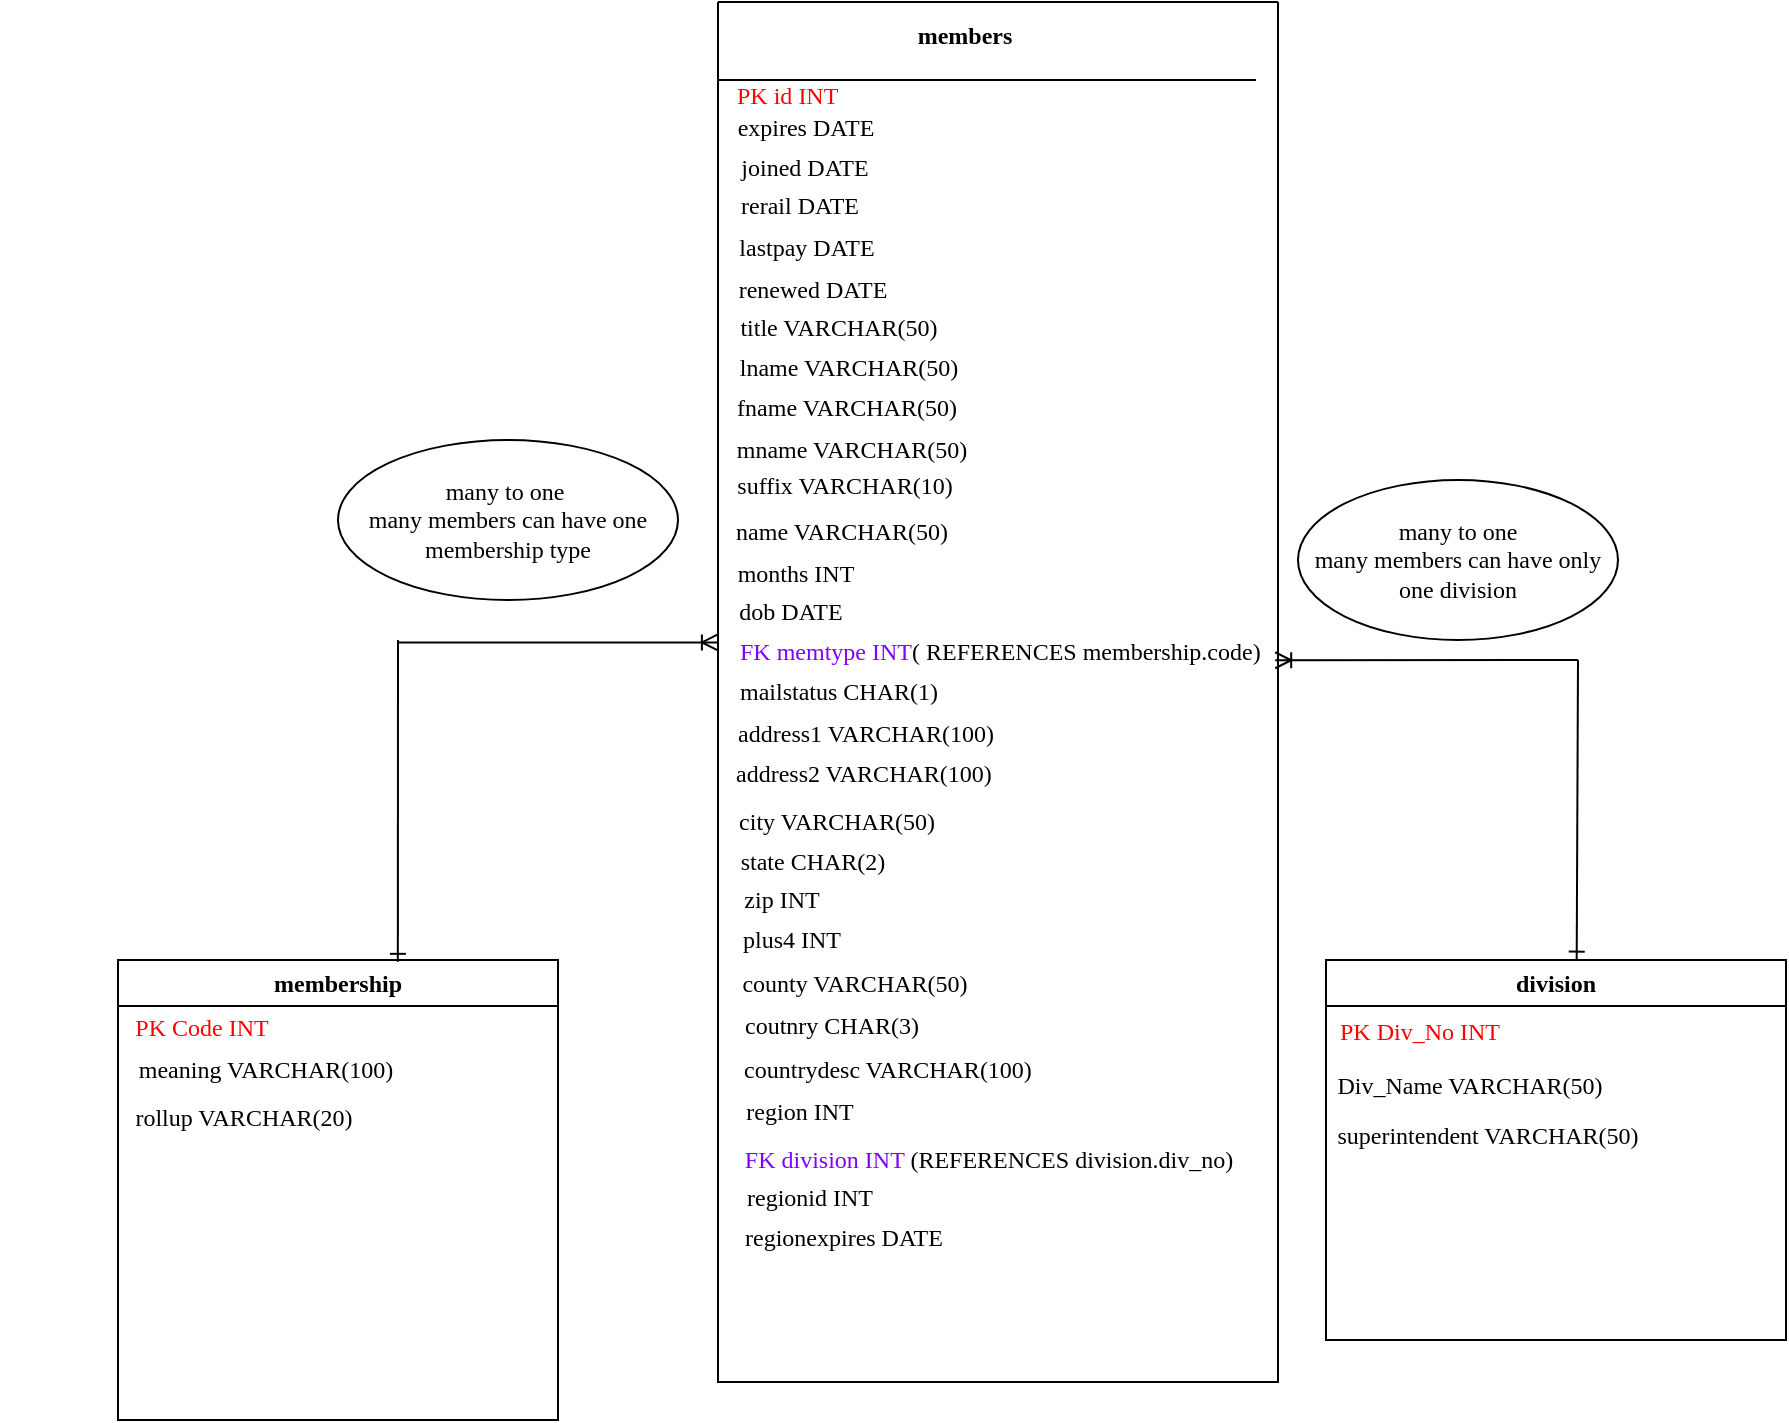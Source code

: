<mxfile version="26.0.10">
  <diagram name="Page-1" id="brh3cflEjhPxXMnf6fBR">
    <mxGraphModel dx="2350" dy="1857" grid="1" gridSize="10" guides="1" tooltips="1" connect="1" arrows="1" fold="1" page="1" pageScale="1" pageWidth="850" pageHeight="1100" math="0" shadow="0">
      <root>
        <mxCell id="0" />
        <mxCell id="1" parent="0" />
        <mxCell id="EPe0qUNadaAKurA8GOma-1" value="" style="swimlane;startSize=0;fontFamily=Times New Roman;" parent="1" vertex="1">
          <mxGeometry x="330" y="-649" width="280" height="690" as="geometry" />
        </mxCell>
        <mxCell id="EPe0qUNadaAKurA8GOma-5" value="&lt;b&gt;members&lt;/b&gt;" style="text;html=1;align=center;verticalAlign=middle;resizable=0;points=[];autosize=1;strokeColor=none;fillColor=none;fontFamily=Times New Roman;" parent="EPe0qUNadaAKurA8GOma-1" vertex="1">
          <mxGeometry x="88" y="2" width="70" height="30" as="geometry" />
        </mxCell>
        <mxCell id="EPe0qUNadaAKurA8GOma-6" value="&lt;span style=&quot;color: light-dark(rgb(255, 0, 0), rgb(237, 237, 237));&quot;&gt;PK &lt;span style=&quot;color: light-dark(rgb(255, 0, 0), rgb(237, 237, 237));&quot;&gt;&lt;span style=&quot;color: rgb(255, 0, 0);&quot;&gt;id &lt;/span&gt;INT&lt;span style=&quot;white-space: pre;&quot;&gt;&#x9;&lt;/span&gt;&lt;/span&gt;&lt;/span&gt;" style="text;html=1;align=center;verticalAlign=middle;whiteSpace=wrap;rounded=0;fontFamily=Times New Roman;" parent="EPe0qUNadaAKurA8GOma-1" vertex="1">
          <mxGeometry x="-20" y="32" width="131" height="30" as="geometry" />
        </mxCell>
        <mxCell id="EPe0qUNadaAKurA8GOma-8" value="fname VARCHAR(50)&lt;div&gt;&lt;br&gt;&lt;/div&gt;" style="text;html=1;align=center;verticalAlign=middle;whiteSpace=wrap;rounded=0;fontFamily=Times New Roman;" parent="EPe0qUNadaAKurA8GOma-1" vertex="1">
          <mxGeometry x="-38.5" y="195" width="204.5" height="30" as="geometry" />
        </mxCell>
        <mxCell id="EPe0qUNadaAKurA8GOma-11" value="" style="endArrow=none;html=1;rounded=0;fontFamily=Times New Roman;" parent="EPe0qUNadaAKurA8GOma-1" edge="1">
          <mxGeometry width="50" height="50" relative="1" as="geometry">
            <mxPoint y="39" as="sourcePoint" />
            <mxPoint x="269" y="39" as="targetPoint" />
          </mxGeometry>
        </mxCell>
        <mxCell id="EPe0qUNadaAKurA8GOma-15" value="city VARCHAR(50)" style="text;html=1;align=center;verticalAlign=middle;whiteSpace=wrap;rounded=0;fontFamily=Times New Roman;" parent="EPe0qUNadaAKurA8GOma-1" vertex="1">
          <mxGeometry x="-26" y="395" width="171" height="30" as="geometry" />
        </mxCell>
        <mxCell id="EPe0qUNadaAKurA8GOma-24" value="joined DATE" style="text;html=1;align=center;verticalAlign=middle;whiteSpace=wrap;rounded=0;fontFamily=Times New Roman;" parent="EPe0qUNadaAKurA8GOma-1" vertex="1">
          <mxGeometry x="-37" y="68" width="161" height="30" as="geometry" />
        </mxCell>
        <mxCell id="EPe0qUNadaAKurA8GOma-23" value="expires DATE" style="text;html=1;align=center;verticalAlign=middle;whiteSpace=wrap;rounded=0;fontFamily=Times New Roman;" parent="EPe0qUNadaAKurA8GOma-1" vertex="1">
          <mxGeometry x="-40" y="48" width="168" height="30" as="geometry" />
        </mxCell>
        <mxCell id="EPe0qUNadaAKurA8GOma-25" value="lastpay DATE" style="text;html=1;align=center;verticalAlign=middle;whiteSpace=wrap;rounded=0;fontFamily=Times New Roman;" parent="EPe0qUNadaAKurA8GOma-1" vertex="1">
          <mxGeometry x="-32" y="108" width="153" height="30" as="geometry" />
        </mxCell>
        <mxCell id="EPe0qUNadaAKurA8GOma-26" value="renewed DATE" style="text;html=1;align=center;verticalAlign=middle;whiteSpace=wrap;rounded=0;fontFamily=Times New Roman;" parent="EPe0qUNadaAKurA8GOma-1" vertex="1">
          <mxGeometry x="-38" y="129" width="171" height="30" as="geometry" />
        </mxCell>
        <mxCell id="EPe0qUNadaAKurA8GOma-32" value="mailstatus CHAR(1)" style="text;html=1;align=center;verticalAlign=middle;whiteSpace=wrap;rounded=0;fontFamily=Times New Roman;" parent="EPe0qUNadaAKurA8GOma-1" vertex="1">
          <mxGeometry x="-36" y="330.5" width="193" height="29" as="geometry" />
        </mxCell>
        <mxCell id="WVBxO1W4WvaicAKb1q0A-6" value="&lt;font face=&quot;Times New Roman&quot;&gt;&lt;span style=&quot;color: light-dark(rgb(128, 0, 255), rgb(237, 237, 237));&quot;&gt;FK division INT&lt;/span&gt; (&lt;/font&gt;&lt;font face=&quot;Times New Roman&quot;&gt;REFERENCES &lt;/font&gt;&lt;font face=&quot;Times New Roman&quot;&gt;division.div_no)&lt;br&gt;&lt;/font&gt;" style="text;html=1;align=center;verticalAlign=middle;whiteSpace=wrap;rounded=0;" parent="EPe0qUNadaAKurA8GOma-1" vertex="1">
          <mxGeometry x="-1.25" y="564" width="273.25" height="30" as="geometry" />
        </mxCell>
        <mxCell id="WVBxO1W4WvaicAKb1q0A-3" value="&lt;font face=&quot;Times New Roman&quot;&gt;&lt;span style=&quot;color: light-dark(rgb(128, 0, 255), rgb(237, 237, 237));&quot;&gt;FK &lt;/span&gt;&lt;span style=&quot;color: light-dark(rgb(128, 0, 255), rgb(237, 237, 237));&quot;&gt;memtype INT&lt;/span&gt;( REFERENCES membership.code)&lt;/font&gt;" style="text;whiteSpace=wrap;html=1;fontFamily=Times New Roman;" parent="EPe0qUNadaAKurA8GOma-1" vertex="1">
          <mxGeometry x="8.75" y="311" width="265.5" height="40" as="geometry" />
        </mxCell>
        <mxCell id="tTaD2o-HrxmLArKPDHaH-6" value="&lt;font face=&quot;Times New Roman&quot;&gt;rerail DATE&lt;br&gt;&lt;/font&gt;" style="text;html=1;align=center;verticalAlign=middle;whiteSpace=wrap;rounded=0;" vertex="1" parent="EPe0qUNadaAKurA8GOma-1">
          <mxGeometry x="-15" y="87" width="112" height="30" as="geometry" />
        </mxCell>
        <mxCell id="tTaD2o-HrxmLArKPDHaH-7" value="&lt;font face=&quot;Times New Roman&quot;&gt;county VARCHAR(50)&lt;br&gt;&lt;/font&gt;" style="text;html=1;align=center;verticalAlign=middle;whiteSpace=wrap;rounded=0;" vertex="1" parent="EPe0qUNadaAKurA8GOma-1">
          <mxGeometry x="-13.5" y="476" width="163" height="30" as="geometry" />
        </mxCell>
        <mxCell id="tTaD2o-HrxmLArKPDHaH-8" value="&lt;font face=&quot;Times New Roman&quot;&gt;coutnry CHAR(3)&lt;br&gt;&lt;/font&gt;" style="text;html=1;align=center;verticalAlign=middle;whiteSpace=wrap;rounded=0;" vertex="1" parent="EPe0qUNadaAKurA8GOma-1">
          <mxGeometry x="-15.5" y="497" width="144" height="30" as="geometry" />
        </mxCell>
        <mxCell id="EPe0qUNadaAKurA8GOma-7" value="title VARCHAR(50)" style="text;html=1;align=center;verticalAlign=middle;whiteSpace=wrap;rounded=0;fontFamily=Times New Roman;" parent="EPe0qUNadaAKurA8GOma-1" vertex="1">
          <mxGeometry x="-24" y="148" width="169" height="30" as="geometry" />
        </mxCell>
        <mxCell id="EPe0qUNadaAKurA8GOma-9" value="lname VARCHAR(50)" style="text;html=1;align=center;verticalAlign=middle;whiteSpace=wrap;rounded=0;fontFamily=Times New Roman;" parent="EPe0qUNadaAKurA8GOma-1" vertex="1">
          <mxGeometry x="-28" y="168" width="186.5" height="30" as="geometry" />
        </mxCell>
        <mxCell id="EPe0qUNadaAKurA8GOma-10" value="&lt;br&gt;mname VARCHAR(50)" style="text;html=1;align=center;verticalAlign=middle;whiteSpace=wrap;rounded=0;fontFamily=Times New Roman;" parent="EPe0qUNadaAKurA8GOma-1" vertex="1">
          <mxGeometry x="-28" y="201" width="190" height="30" as="geometry" />
        </mxCell>
        <mxCell id="EPe0qUNadaAKurA8GOma-12" value="&lt;br&gt;suffix VARCHAR(10)&lt;div&gt;&lt;br&gt;&lt;/div&gt;" style="text;html=1;align=center;verticalAlign=middle;whiteSpace=wrap;rounded=0;fontFamily=Times New Roman;" parent="EPe0qUNadaAKurA8GOma-1" vertex="1">
          <mxGeometry x="-25.75" y="227" width="178.5" height="30" as="geometry" />
        </mxCell>
        <mxCell id="tTaD2o-HrxmLArKPDHaH-10" value="&lt;font face=&quot;Times New Roman&quot;&gt;name VARCHAR(50)&lt;/font&gt;" style="text;html=1;align=center;verticalAlign=middle;whiteSpace=wrap;rounded=0;" vertex="1" parent="EPe0qUNadaAKurA8GOma-1">
          <mxGeometry x="-3" y="250" width="130" height="30" as="geometry" />
        </mxCell>
        <mxCell id="tTaD2o-HrxmLArKPDHaH-11" value="&lt;font face=&quot;Times New Roman&quot;&gt;months INT&lt;br&gt;&lt;/font&gt;" style="text;html=1;align=center;verticalAlign=middle;whiteSpace=wrap;rounded=0;" vertex="1" parent="EPe0qUNadaAKurA8GOma-1">
          <mxGeometry x="-6" y="271" width="90" height="30" as="geometry" />
        </mxCell>
        <mxCell id="EPe0qUNadaAKurA8GOma-13" value="dob DATE" style="text;html=1;align=center;verticalAlign=middle;whiteSpace=wrap;rounded=0;fontFamily=Times New Roman;" parent="EPe0qUNadaAKurA8GOma-1" vertex="1">
          <mxGeometry x="-27" y="290" width="126.5" height="30" as="geometry" />
        </mxCell>
        <mxCell id="EPe0qUNadaAKurA8GOma-14" value="address1 VARCHAR(100)" style="text;html=1;align=center;verticalAlign=middle;whiteSpace=wrap;rounded=0;fontFamily=Times New Roman;" parent="EPe0qUNadaAKurA8GOma-1" vertex="1">
          <mxGeometry x="-25.75" y="351" width="200" height="30" as="geometry" />
        </mxCell>
        <mxCell id="tTaD2o-HrxmLArKPDHaH-12" value="&lt;font face=&quot;Times New Roman&quot;&gt;address2 VARCHAR(100)&lt;/font&gt;" style="text;whiteSpace=wrap;html=1;" vertex="1" parent="EPe0qUNadaAKurA8GOma-1">
          <mxGeometry x="7" y="372" width="170" height="40" as="geometry" />
        </mxCell>
        <mxCell id="EPe0qUNadaAKurA8GOma-18" value="region INT" style="text;html=1;align=center;verticalAlign=middle;whiteSpace=wrap;rounded=0;fontFamily=Times New Roman;" parent="EPe0qUNadaAKurA8GOma-1" vertex="1">
          <mxGeometry x="-53.75" y="540" width="190" height="30" as="geometry" />
        </mxCell>
        <mxCell id="EPe0qUNadaAKurA8GOma-17" value="zip INT" style="text;html=1;align=center;verticalAlign=middle;whiteSpace=wrap;rounded=0;fontFamily=Times New Roman;" parent="EPe0qUNadaAKurA8GOma-1" vertex="1">
          <mxGeometry x="-49" y="434" width="162" height="30" as="geometry" />
        </mxCell>
        <mxCell id="EPe0qUNadaAKurA8GOma-16" value="state CHAR(2)" style="text;html=1;align=center;verticalAlign=middle;whiteSpace=wrap;rounded=0;fontFamily=Times New Roman;" parent="EPe0qUNadaAKurA8GOma-1" vertex="1">
          <mxGeometry x="-36.75" y="415" width="168.5" height="30" as="geometry" />
        </mxCell>
        <mxCell id="tTaD2o-HrxmLArKPDHaH-13" value="&lt;font face=&quot;Times New Roman&quot;&gt;plus4 INT&lt;br&gt;&lt;/font&gt;" style="text;html=1;align=center;verticalAlign=middle;whiteSpace=wrap;rounded=0;" vertex="1" parent="EPe0qUNadaAKurA8GOma-1">
          <mxGeometry x="7" y="454" width="60" height="30" as="geometry" />
        </mxCell>
        <mxCell id="tTaD2o-HrxmLArKPDHaH-14" value="countrydesc VARCHAR(100)" style="text;html=1;align=center;verticalAlign=middle;whiteSpace=wrap;rounded=0;fontFamily=Times New Roman;" vertex="1" parent="EPe0qUNadaAKurA8GOma-1">
          <mxGeometry y="519" width="170" height="30" as="geometry" />
        </mxCell>
        <mxCell id="tTaD2o-HrxmLArKPDHaH-15" value="&lt;font face=&quot;Times New Roman&quot;&gt;regionid INT&lt;br&gt;&lt;/font&gt;" style="text;html=1;align=center;verticalAlign=middle;whiteSpace=wrap;rounded=0;" vertex="1" parent="EPe0qUNadaAKurA8GOma-1">
          <mxGeometry x="-0.25" y="583" width="91.5" height="30" as="geometry" />
        </mxCell>
        <mxCell id="tTaD2o-HrxmLArKPDHaH-16" value="&lt;font face=&quot;Times New Roman&quot;&gt;regionexpires DATE&lt;br&gt;&lt;/font&gt;" style="text;html=1;align=center;verticalAlign=middle;whiteSpace=wrap;rounded=0;" vertex="1" parent="EPe0qUNadaAKurA8GOma-1">
          <mxGeometry x="6.5" y="603" width="111.5" height="30" as="geometry" />
        </mxCell>
        <mxCell id="EPe0qUNadaAKurA8GOma-21" value="&lt;div align=&quot;center&quot;&gt;membership &lt;/div&gt;" style="swimlane;whiteSpace=wrap;html=1;fontFamily=Times New Roman;align=center;" parent="1" vertex="1">
          <mxGeometry x="30" y="-170" width="220" height="230" as="geometry" />
        </mxCell>
        <mxCell id="EPe0qUNadaAKurA8GOma-28" value="&lt;span style=&quot;color: light-dark(rgb(255, 0, 0), rgb(237, 237, 237));&quot;&gt;PK &lt;/span&gt;&lt;span style=&quot;color: light-dark(rgb(255, 0, 0), rgb(237, 237, 237));&quot;&gt;Code INT&lt;br&gt;&lt;/span&gt;" style="text;html=1;align=center;verticalAlign=middle;whiteSpace=wrap;rounded=0;fontFamily=Times New Roman;" parent="EPe0qUNadaAKurA8GOma-21" vertex="1">
          <mxGeometry x="-59" y="19" width="202" height="30" as="geometry" />
        </mxCell>
        <mxCell id="EPe0qUNadaAKurA8GOma-29" value="meaning VARCHAR(100)" style="text;html=1;align=center;verticalAlign=middle;whiteSpace=wrap;rounded=0;fontFamily=Times New Roman;" parent="EPe0qUNadaAKurA8GOma-21" vertex="1">
          <mxGeometry x="-37" y="40" width="222" height="30" as="geometry" />
        </mxCell>
        <mxCell id="EPe0qUNadaAKurA8GOma-30" value="rollup VARCHAR(20)" style="text;html=1;align=center;verticalAlign=middle;whiteSpace=wrap;rounded=0;fontFamily=Times New Roman;" parent="EPe0qUNadaAKurA8GOma-21" vertex="1">
          <mxGeometry x="-38" y="64" width="202" height="30" as="geometry" />
        </mxCell>
        <mxCell id="EPe0qUNadaAKurA8GOma-38" value="division" style="swimlane;whiteSpace=wrap;html=1;fontFamily=Times New Roman;" parent="1" vertex="1">
          <mxGeometry x="634" y="-170" width="230" height="190" as="geometry" />
        </mxCell>
        <mxCell id="EPe0qUNadaAKurA8GOma-39" value="&lt;span style=&quot;color: rgb(255, 0, 0);&quot;&gt;PK &lt;/span&gt;&lt;span style=&quot;color: rgb(255, 0, 0);&quot;&gt;Div_No INT&lt;br&gt;&lt;/span&gt;" style="text;html=1;align=center;verticalAlign=middle;whiteSpace=wrap;rounded=0;fontFamily=Times New Roman;" parent="EPe0qUNadaAKurA8GOma-38" vertex="1">
          <mxGeometry x="-8" y="21" width="110" height="30" as="geometry" />
        </mxCell>
        <mxCell id="EPe0qUNadaAKurA8GOma-40" value="Div_Name VARCHAR(50)" style="text;html=1;align=center;verticalAlign=middle;whiteSpace=wrap;rounded=0;fontFamily=Times New Roman;" parent="EPe0qUNadaAKurA8GOma-38" vertex="1">
          <mxGeometry x="-28" y="48" width="200" height="30" as="geometry" />
        </mxCell>
        <mxCell id="EPe0qUNadaAKurA8GOma-41" value="superintendent VARCHAR(50)" style="text;html=1;align=center;verticalAlign=middle;whiteSpace=wrap;rounded=0;fontFamily=Times New Roman;" parent="EPe0qUNadaAKurA8GOma-38" vertex="1">
          <mxGeometry x="-29" y="73" width="220" height="30" as="geometry" />
        </mxCell>
        <mxCell id="EPe0qUNadaAKurA8GOma-44" value="" style="endArrow=none;html=1;rounded=0;entryX=-0.016;entryY=0.59;entryDx=0;entryDy=0;entryPerimeter=0;startArrow=ERoneToMany;startFill=0;fontFamily=Times New Roman;exitX=0.213;exitY=1.007;exitDx=0;exitDy=0;exitPerimeter=0;" parent="1" source="EPe0qUNadaAKurA8GOma-13" edge="1">
          <mxGeometry width="50" height="50" relative="1" as="geometry">
            <mxPoint x="340" y="-329" as="sourcePoint" />
            <mxPoint x="170" y="-328.8" as="targetPoint" />
          </mxGeometry>
        </mxCell>
        <mxCell id="EPe0qUNadaAKurA8GOma-45" value="" style="endArrow=none;html=1;rounded=0;exitX=0.636;exitY=0.004;exitDx=0;exitDy=0;exitPerimeter=0;entryX=0.7;entryY=0;entryDx=0;entryDy=0;entryPerimeter=0;startArrow=ERone;startFill=0;fontFamily=Times New Roman;" parent="1" source="EPe0qUNadaAKurA8GOma-21" edge="1">
          <mxGeometry width="50" height="50" relative="1" as="geometry">
            <mxPoint x="150" y="-200" as="sourcePoint" />
            <mxPoint x="170" y="-330" as="targetPoint" />
          </mxGeometry>
        </mxCell>
        <mxCell id="EPe0qUNadaAKurA8GOma-47" value="" style="endArrow=none;html=1;rounded=0;startArrow=ERoneToMany;startFill=0;fontFamily=Times New Roman;exitX=0.995;exitY=0.477;exitDx=0;exitDy=0;exitPerimeter=0;" parent="1" edge="1" source="EPe0qUNadaAKurA8GOma-1">
          <mxGeometry width="50" height="50" relative="1" as="geometry">
            <mxPoint x="620" y="-320" as="sourcePoint" />
            <mxPoint x="760" y="-320" as="targetPoint" />
          </mxGeometry>
        </mxCell>
        <mxCell id="EPe0qUNadaAKurA8GOma-48" value="" style="endArrow=none;html=1;rounded=0;exitX=0.545;exitY=-0.001;exitDx=0;exitDy=0;exitPerimeter=0;startArrow=ERone;startFill=0;fontFamily=Times New Roman;" parent="1" source="EPe0qUNadaAKurA8GOma-38" edge="1">
          <mxGeometry width="50" height="50" relative="1" as="geometry">
            <mxPoint x="760" y="-180" as="sourcePoint" />
            <mxPoint x="760" y="-320" as="targetPoint" />
          </mxGeometry>
        </mxCell>
        <mxCell id="k1RfW5B2Y3QQbC1sZdJO-1" value="&lt;div&gt;many to one&amp;nbsp;&lt;/div&gt;&lt;div&gt;many members can have one membership type&lt;/div&gt;" style="ellipse;whiteSpace=wrap;html=1;fontFamily=Times New Roman;" parent="1" vertex="1">
          <mxGeometry x="140" y="-430" width="170" height="80" as="geometry" />
        </mxCell>
        <mxCell id="k1RfW5B2Y3QQbC1sZdJO-5" value="&lt;div&gt;many to one&lt;/div&gt;&lt;div&gt;many members can have only one division &lt;br&gt;&lt;/div&gt;" style="ellipse;whiteSpace=wrap;html=1;fontFamily=Times New Roman;" parent="1" vertex="1">
          <mxGeometry x="620" y="-410" width="160" height="80" as="geometry" />
        </mxCell>
      </root>
    </mxGraphModel>
  </diagram>
</mxfile>
